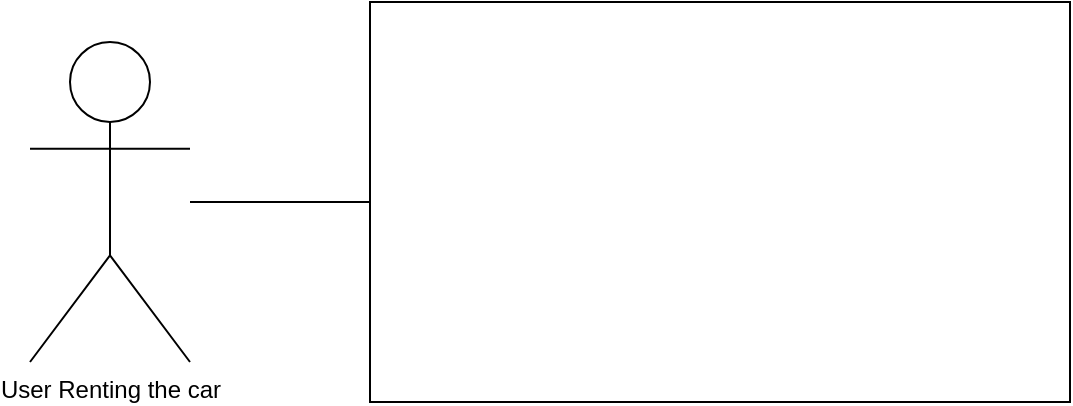 <mxfile version="11.3.2" type="github" pages="1"><diagram id="UGVq5W4rKmrD9sxVFKAa" name="Page-1"><mxGraphModel dx="1128" dy="719" grid="1" gridSize="10" guides="1" tooltips="1" connect="1" arrows="1" fold="1" page="1" pageScale="1" pageWidth="1100" pageHeight="850" math="0" shadow="0"><root><mxCell id="0"/><mxCell id="1" parent="0"/><mxCell id="ozddBRFt7ThGfcu8p_Ws-1" value="" style="rounded=0;whiteSpace=wrap;html=1;" vertex="1" parent="1"><mxGeometry x="280" y="100" width="350" height="200" as="geometry"/></mxCell><mxCell id="ozddBRFt7ThGfcu8p_Ws-5" style="edgeStyle=orthogonalEdgeStyle;orthogonalLoop=1;jettySize=auto;html=1;endArrow=none;endFill=0;curved=1;" edge="1" parent="1" source="ozddBRFt7ThGfcu8p_Ws-2" target="ozddBRFt7ThGfcu8p_Ws-1"><mxGeometry relative="1" as="geometry"/></mxCell><mxCell id="ozddBRFt7ThGfcu8p_Ws-2" value="User Renting the car" style="shape=umlActor;verticalLabelPosition=bottom;labelBackgroundColor=#ffffff;verticalAlign=top;html=1;" vertex="1" parent="1"><mxGeometry x="110" y="120" width="80" height="160" as="geometry"/></mxCell></root></mxGraphModel></diagram></mxfile>